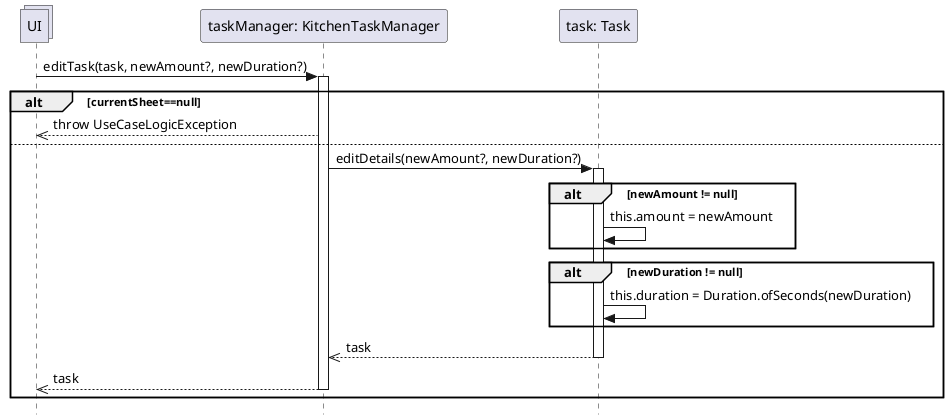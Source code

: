 @startuml Operazione 5
skinparam Style strictuml

collections UI

participant "taskManager: KitchenTaskManager" as tm
UI -> tm: editTask(task, newAmount?, newDuration?)
activate tm

participant "task: Task" as task

alt currentSheet==null
    UI <<-- tm: throw UseCaseLogicException
else
    tm -> task: editDetails(newAmount?, newDuration?)
    activate task

    alt newAmount != null
        task -> task: this.amount = newAmount
    end

    alt newDuration != null
        task -> task: this.duration = Duration.ofSeconds(newDuration)
    end

    tm <<--task: task
    deactivate task

    UI <<-- tm: task
    deactivate tm

end

deactivate tm

@enduml